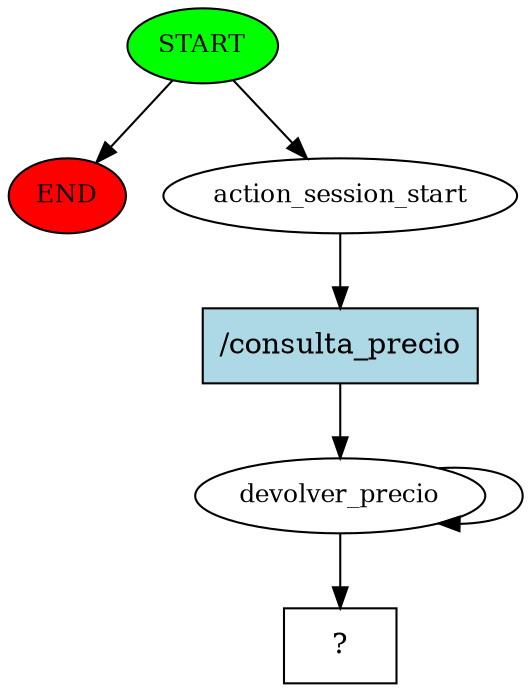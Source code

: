 digraph  {
0 [class="start active", fillcolor=green, fontsize=12, label=START, style=filled];
"-1" [class=end, fillcolor=red, fontsize=12, label=END, style=filled];
1 [class=active, fontsize=12, label=action_session_start];
2 [class=active, fontsize=12, label=devolver_precio];
6 [class="intent dashed active", label="  ?  ", shape=rect];
7 [class="intent active", fillcolor=lightblue, label="/consulta_precio", shape=rect, style=filled];
0 -> "-1"  [class="", key=NONE, label=""];
0 -> 1  [class=active, key=NONE, label=""];
1 -> 7  [class=active, key=0];
2 -> 2  [class=active, key=NONE, label=""];
2 -> 6  [class=active, key=NONE, label=""];
7 -> 2  [class=active, key=0];
}
